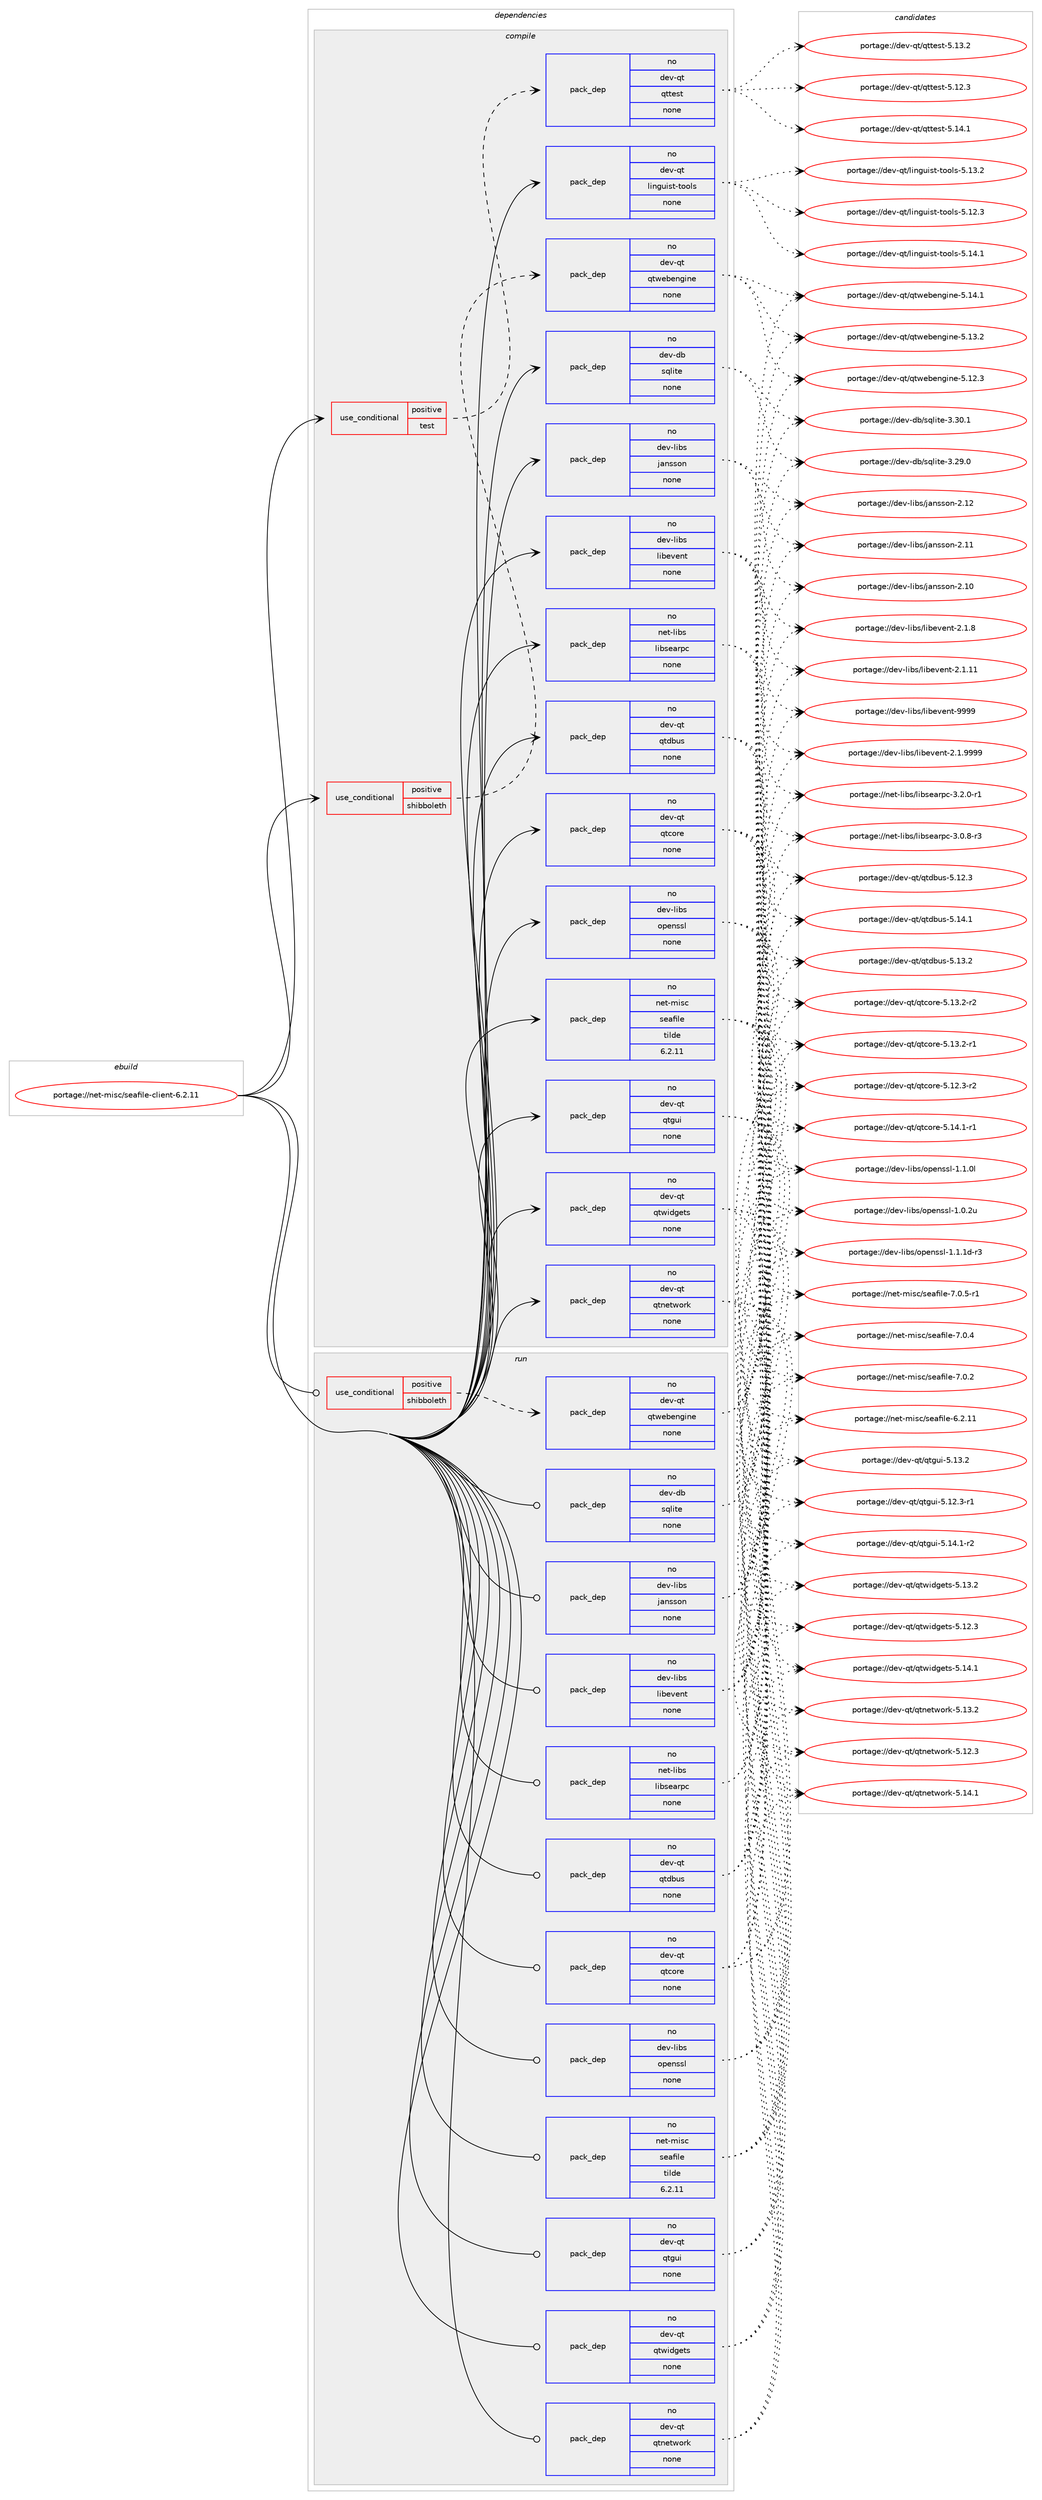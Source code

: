 digraph prolog {

# *************
# Graph options
# *************

newrank=true;
concentrate=true;
compound=true;
graph [rankdir=LR,fontname=Helvetica,fontsize=10,ranksep=1.5];#, ranksep=2.5, nodesep=0.2];
edge  [arrowhead=vee];
node  [fontname=Helvetica,fontsize=10];

# **********
# The ebuild
# **********

subgraph cluster_leftcol {
color=gray;
rank=same;
label=<<i>ebuild</i>>;
id [label="portage://net-misc/seafile-client-6.2.11", color=red, width=4, href="../net-misc/seafile-client-6.2.11.svg"];
}

# ****************
# The dependencies
# ****************

subgraph cluster_midcol {
color=gray;
label=<<i>dependencies</i>>;
subgraph cluster_compile {
fillcolor="#eeeeee";
style=filled;
label=<<i>compile</i>>;
subgraph cond21864 {
dependency109371 [label=<<TABLE BORDER="0" CELLBORDER="1" CELLSPACING="0" CELLPADDING="4"><TR><TD ROWSPAN="3" CELLPADDING="10">use_conditional</TD></TR><TR><TD>positive</TD></TR><TR><TD>shibboleth</TD></TR></TABLE>>, shape=none, color=red];
subgraph pack85601 {
dependency109372 [label=<<TABLE BORDER="0" CELLBORDER="1" CELLSPACING="0" CELLPADDING="4" WIDTH="220"><TR><TD ROWSPAN="6" CELLPADDING="30">pack_dep</TD></TR><TR><TD WIDTH="110">no</TD></TR><TR><TD>dev-qt</TD></TR><TR><TD>qtwebengine</TD></TR><TR><TD>none</TD></TR><TR><TD></TD></TR></TABLE>>, shape=none, color=blue];
}
dependency109371:e -> dependency109372:w [weight=20,style="dashed",arrowhead="vee"];
}
id:e -> dependency109371:w [weight=20,style="solid",arrowhead="vee"];
subgraph cond21865 {
dependency109373 [label=<<TABLE BORDER="0" CELLBORDER="1" CELLSPACING="0" CELLPADDING="4"><TR><TD ROWSPAN="3" CELLPADDING="10">use_conditional</TD></TR><TR><TD>positive</TD></TR><TR><TD>test</TD></TR></TABLE>>, shape=none, color=red];
subgraph pack85602 {
dependency109374 [label=<<TABLE BORDER="0" CELLBORDER="1" CELLSPACING="0" CELLPADDING="4" WIDTH="220"><TR><TD ROWSPAN="6" CELLPADDING="30">pack_dep</TD></TR><TR><TD WIDTH="110">no</TD></TR><TR><TD>dev-qt</TD></TR><TR><TD>qttest</TD></TR><TR><TD>none</TD></TR><TR><TD></TD></TR></TABLE>>, shape=none, color=blue];
}
dependency109373:e -> dependency109374:w [weight=20,style="dashed",arrowhead="vee"];
}
id:e -> dependency109373:w [weight=20,style="solid",arrowhead="vee"];
subgraph pack85603 {
dependency109375 [label=<<TABLE BORDER="0" CELLBORDER="1" CELLSPACING="0" CELLPADDING="4" WIDTH="220"><TR><TD ROWSPAN="6" CELLPADDING="30">pack_dep</TD></TR><TR><TD WIDTH="110">no</TD></TR><TR><TD>dev-db</TD></TR><TR><TD>sqlite</TD></TR><TR><TD>none</TD></TR><TR><TD></TD></TR></TABLE>>, shape=none, color=blue];
}
id:e -> dependency109375:w [weight=20,style="solid",arrowhead="vee"];
subgraph pack85604 {
dependency109376 [label=<<TABLE BORDER="0" CELLBORDER="1" CELLSPACING="0" CELLPADDING="4" WIDTH="220"><TR><TD ROWSPAN="6" CELLPADDING="30">pack_dep</TD></TR><TR><TD WIDTH="110">no</TD></TR><TR><TD>dev-libs</TD></TR><TR><TD>jansson</TD></TR><TR><TD>none</TD></TR><TR><TD></TD></TR></TABLE>>, shape=none, color=blue];
}
id:e -> dependency109376:w [weight=20,style="solid",arrowhead="vee"];
subgraph pack85605 {
dependency109377 [label=<<TABLE BORDER="0" CELLBORDER="1" CELLSPACING="0" CELLPADDING="4" WIDTH="220"><TR><TD ROWSPAN="6" CELLPADDING="30">pack_dep</TD></TR><TR><TD WIDTH="110">no</TD></TR><TR><TD>dev-libs</TD></TR><TR><TD>libevent</TD></TR><TR><TD>none</TD></TR><TR><TD></TD></TR></TABLE>>, shape=none, color=blue];
}
id:e -> dependency109377:w [weight=20,style="solid",arrowhead="vee"];
subgraph pack85606 {
dependency109378 [label=<<TABLE BORDER="0" CELLBORDER="1" CELLSPACING="0" CELLPADDING="4" WIDTH="220"><TR><TD ROWSPAN="6" CELLPADDING="30">pack_dep</TD></TR><TR><TD WIDTH="110">no</TD></TR><TR><TD>dev-libs</TD></TR><TR><TD>openssl</TD></TR><TR><TD>none</TD></TR><TR><TD></TD></TR></TABLE>>, shape=none, color=blue];
}
id:e -> dependency109378:w [weight=20,style="solid",arrowhead="vee"];
subgraph pack85607 {
dependency109379 [label=<<TABLE BORDER="0" CELLBORDER="1" CELLSPACING="0" CELLPADDING="4" WIDTH="220"><TR><TD ROWSPAN="6" CELLPADDING="30">pack_dep</TD></TR><TR><TD WIDTH="110">no</TD></TR><TR><TD>dev-qt</TD></TR><TR><TD>linguist-tools</TD></TR><TR><TD>none</TD></TR><TR><TD></TD></TR></TABLE>>, shape=none, color=blue];
}
id:e -> dependency109379:w [weight=20,style="solid",arrowhead="vee"];
subgraph pack85608 {
dependency109380 [label=<<TABLE BORDER="0" CELLBORDER="1" CELLSPACING="0" CELLPADDING="4" WIDTH="220"><TR><TD ROWSPAN="6" CELLPADDING="30">pack_dep</TD></TR><TR><TD WIDTH="110">no</TD></TR><TR><TD>dev-qt</TD></TR><TR><TD>qtcore</TD></TR><TR><TD>none</TD></TR><TR><TD></TD></TR></TABLE>>, shape=none, color=blue];
}
id:e -> dependency109380:w [weight=20,style="solid",arrowhead="vee"];
subgraph pack85609 {
dependency109381 [label=<<TABLE BORDER="0" CELLBORDER="1" CELLSPACING="0" CELLPADDING="4" WIDTH="220"><TR><TD ROWSPAN="6" CELLPADDING="30">pack_dep</TD></TR><TR><TD WIDTH="110">no</TD></TR><TR><TD>dev-qt</TD></TR><TR><TD>qtdbus</TD></TR><TR><TD>none</TD></TR><TR><TD></TD></TR></TABLE>>, shape=none, color=blue];
}
id:e -> dependency109381:w [weight=20,style="solid",arrowhead="vee"];
subgraph pack85610 {
dependency109382 [label=<<TABLE BORDER="0" CELLBORDER="1" CELLSPACING="0" CELLPADDING="4" WIDTH="220"><TR><TD ROWSPAN="6" CELLPADDING="30">pack_dep</TD></TR><TR><TD WIDTH="110">no</TD></TR><TR><TD>dev-qt</TD></TR><TR><TD>qtgui</TD></TR><TR><TD>none</TD></TR><TR><TD></TD></TR></TABLE>>, shape=none, color=blue];
}
id:e -> dependency109382:w [weight=20,style="solid",arrowhead="vee"];
subgraph pack85611 {
dependency109383 [label=<<TABLE BORDER="0" CELLBORDER="1" CELLSPACING="0" CELLPADDING="4" WIDTH="220"><TR><TD ROWSPAN="6" CELLPADDING="30">pack_dep</TD></TR><TR><TD WIDTH="110">no</TD></TR><TR><TD>dev-qt</TD></TR><TR><TD>qtnetwork</TD></TR><TR><TD>none</TD></TR><TR><TD></TD></TR></TABLE>>, shape=none, color=blue];
}
id:e -> dependency109383:w [weight=20,style="solid",arrowhead="vee"];
subgraph pack85612 {
dependency109384 [label=<<TABLE BORDER="0" CELLBORDER="1" CELLSPACING="0" CELLPADDING="4" WIDTH="220"><TR><TD ROWSPAN="6" CELLPADDING="30">pack_dep</TD></TR><TR><TD WIDTH="110">no</TD></TR><TR><TD>dev-qt</TD></TR><TR><TD>qtwidgets</TD></TR><TR><TD>none</TD></TR><TR><TD></TD></TR></TABLE>>, shape=none, color=blue];
}
id:e -> dependency109384:w [weight=20,style="solid",arrowhead="vee"];
subgraph pack85613 {
dependency109385 [label=<<TABLE BORDER="0" CELLBORDER="1" CELLSPACING="0" CELLPADDING="4" WIDTH="220"><TR><TD ROWSPAN="6" CELLPADDING="30">pack_dep</TD></TR><TR><TD WIDTH="110">no</TD></TR><TR><TD>net-libs</TD></TR><TR><TD>libsearpc</TD></TR><TR><TD>none</TD></TR><TR><TD></TD></TR></TABLE>>, shape=none, color=blue];
}
id:e -> dependency109385:w [weight=20,style="solid",arrowhead="vee"];
subgraph pack85614 {
dependency109386 [label=<<TABLE BORDER="0" CELLBORDER="1" CELLSPACING="0" CELLPADDING="4" WIDTH="220"><TR><TD ROWSPAN="6" CELLPADDING="30">pack_dep</TD></TR><TR><TD WIDTH="110">no</TD></TR><TR><TD>net-misc</TD></TR><TR><TD>seafile</TD></TR><TR><TD>tilde</TD></TR><TR><TD>6.2.11</TD></TR></TABLE>>, shape=none, color=blue];
}
id:e -> dependency109386:w [weight=20,style="solid",arrowhead="vee"];
}
subgraph cluster_compileandrun {
fillcolor="#eeeeee";
style=filled;
label=<<i>compile and run</i>>;
}
subgraph cluster_run {
fillcolor="#eeeeee";
style=filled;
label=<<i>run</i>>;
subgraph cond21866 {
dependency109387 [label=<<TABLE BORDER="0" CELLBORDER="1" CELLSPACING="0" CELLPADDING="4"><TR><TD ROWSPAN="3" CELLPADDING="10">use_conditional</TD></TR><TR><TD>positive</TD></TR><TR><TD>shibboleth</TD></TR></TABLE>>, shape=none, color=red];
subgraph pack85615 {
dependency109388 [label=<<TABLE BORDER="0" CELLBORDER="1" CELLSPACING="0" CELLPADDING="4" WIDTH="220"><TR><TD ROWSPAN="6" CELLPADDING="30">pack_dep</TD></TR><TR><TD WIDTH="110">no</TD></TR><TR><TD>dev-qt</TD></TR><TR><TD>qtwebengine</TD></TR><TR><TD>none</TD></TR><TR><TD></TD></TR></TABLE>>, shape=none, color=blue];
}
dependency109387:e -> dependency109388:w [weight=20,style="dashed",arrowhead="vee"];
}
id:e -> dependency109387:w [weight=20,style="solid",arrowhead="odot"];
subgraph pack85616 {
dependency109389 [label=<<TABLE BORDER="0" CELLBORDER="1" CELLSPACING="0" CELLPADDING="4" WIDTH="220"><TR><TD ROWSPAN="6" CELLPADDING="30">pack_dep</TD></TR><TR><TD WIDTH="110">no</TD></TR><TR><TD>dev-db</TD></TR><TR><TD>sqlite</TD></TR><TR><TD>none</TD></TR><TR><TD></TD></TR></TABLE>>, shape=none, color=blue];
}
id:e -> dependency109389:w [weight=20,style="solid",arrowhead="odot"];
subgraph pack85617 {
dependency109390 [label=<<TABLE BORDER="0" CELLBORDER="1" CELLSPACING="0" CELLPADDING="4" WIDTH="220"><TR><TD ROWSPAN="6" CELLPADDING="30">pack_dep</TD></TR><TR><TD WIDTH="110">no</TD></TR><TR><TD>dev-libs</TD></TR><TR><TD>jansson</TD></TR><TR><TD>none</TD></TR><TR><TD></TD></TR></TABLE>>, shape=none, color=blue];
}
id:e -> dependency109390:w [weight=20,style="solid",arrowhead="odot"];
subgraph pack85618 {
dependency109391 [label=<<TABLE BORDER="0" CELLBORDER="1" CELLSPACING="0" CELLPADDING="4" WIDTH="220"><TR><TD ROWSPAN="6" CELLPADDING="30">pack_dep</TD></TR><TR><TD WIDTH="110">no</TD></TR><TR><TD>dev-libs</TD></TR><TR><TD>libevent</TD></TR><TR><TD>none</TD></TR><TR><TD></TD></TR></TABLE>>, shape=none, color=blue];
}
id:e -> dependency109391:w [weight=20,style="solid",arrowhead="odot"];
subgraph pack85619 {
dependency109392 [label=<<TABLE BORDER="0" CELLBORDER="1" CELLSPACING="0" CELLPADDING="4" WIDTH="220"><TR><TD ROWSPAN="6" CELLPADDING="30">pack_dep</TD></TR><TR><TD WIDTH="110">no</TD></TR><TR><TD>dev-libs</TD></TR><TR><TD>openssl</TD></TR><TR><TD>none</TD></TR><TR><TD></TD></TR></TABLE>>, shape=none, color=blue];
}
id:e -> dependency109392:w [weight=20,style="solid",arrowhead="odot"];
subgraph pack85620 {
dependency109393 [label=<<TABLE BORDER="0" CELLBORDER="1" CELLSPACING="0" CELLPADDING="4" WIDTH="220"><TR><TD ROWSPAN="6" CELLPADDING="30">pack_dep</TD></TR><TR><TD WIDTH="110">no</TD></TR><TR><TD>dev-qt</TD></TR><TR><TD>qtcore</TD></TR><TR><TD>none</TD></TR><TR><TD></TD></TR></TABLE>>, shape=none, color=blue];
}
id:e -> dependency109393:w [weight=20,style="solid",arrowhead="odot"];
subgraph pack85621 {
dependency109394 [label=<<TABLE BORDER="0" CELLBORDER="1" CELLSPACING="0" CELLPADDING="4" WIDTH="220"><TR><TD ROWSPAN="6" CELLPADDING="30">pack_dep</TD></TR><TR><TD WIDTH="110">no</TD></TR><TR><TD>dev-qt</TD></TR><TR><TD>qtdbus</TD></TR><TR><TD>none</TD></TR><TR><TD></TD></TR></TABLE>>, shape=none, color=blue];
}
id:e -> dependency109394:w [weight=20,style="solid",arrowhead="odot"];
subgraph pack85622 {
dependency109395 [label=<<TABLE BORDER="0" CELLBORDER="1" CELLSPACING="0" CELLPADDING="4" WIDTH="220"><TR><TD ROWSPAN="6" CELLPADDING="30">pack_dep</TD></TR><TR><TD WIDTH="110">no</TD></TR><TR><TD>dev-qt</TD></TR><TR><TD>qtgui</TD></TR><TR><TD>none</TD></TR><TR><TD></TD></TR></TABLE>>, shape=none, color=blue];
}
id:e -> dependency109395:w [weight=20,style="solid",arrowhead="odot"];
subgraph pack85623 {
dependency109396 [label=<<TABLE BORDER="0" CELLBORDER="1" CELLSPACING="0" CELLPADDING="4" WIDTH="220"><TR><TD ROWSPAN="6" CELLPADDING="30">pack_dep</TD></TR><TR><TD WIDTH="110">no</TD></TR><TR><TD>dev-qt</TD></TR><TR><TD>qtnetwork</TD></TR><TR><TD>none</TD></TR><TR><TD></TD></TR></TABLE>>, shape=none, color=blue];
}
id:e -> dependency109396:w [weight=20,style="solid",arrowhead="odot"];
subgraph pack85624 {
dependency109397 [label=<<TABLE BORDER="0" CELLBORDER="1" CELLSPACING="0" CELLPADDING="4" WIDTH="220"><TR><TD ROWSPAN="6" CELLPADDING="30">pack_dep</TD></TR><TR><TD WIDTH="110">no</TD></TR><TR><TD>dev-qt</TD></TR><TR><TD>qtwidgets</TD></TR><TR><TD>none</TD></TR><TR><TD></TD></TR></TABLE>>, shape=none, color=blue];
}
id:e -> dependency109397:w [weight=20,style="solid",arrowhead="odot"];
subgraph pack85625 {
dependency109398 [label=<<TABLE BORDER="0" CELLBORDER="1" CELLSPACING="0" CELLPADDING="4" WIDTH="220"><TR><TD ROWSPAN="6" CELLPADDING="30">pack_dep</TD></TR><TR><TD WIDTH="110">no</TD></TR><TR><TD>net-libs</TD></TR><TR><TD>libsearpc</TD></TR><TR><TD>none</TD></TR><TR><TD></TD></TR></TABLE>>, shape=none, color=blue];
}
id:e -> dependency109398:w [weight=20,style="solid",arrowhead="odot"];
subgraph pack85626 {
dependency109399 [label=<<TABLE BORDER="0" CELLBORDER="1" CELLSPACING="0" CELLPADDING="4" WIDTH="220"><TR><TD ROWSPAN="6" CELLPADDING="30">pack_dep</TD></TR><TR><TD WIDTH="110">no</TD></TR><TR><TD>net-misc</TD></TR><TR><TD>seafile</TD></TR><TR><TD>tilde</TD></TR><TR><TD>6.2.11</TD></TR></TABLE>>, shape=none, color=blue];
}
id:e -> dependency109399:w [weight=20,style="solid",arrowhead="odot"];
}
}

# **************
# The candidates
# **************

subgraph cluster_choices {
rank=same;
color=gray;
label=<<i>candidates</i>>;

subgraph choice85601 {
color=black;
nodesep=1;
choice10010111845113116471131161191019810111010310511010145534649524649 [label="portage://dev-qt/qtwebengine-5.14.1", color=red, width=4,href="../dev-qt/qtwebengine-5.14.1.svg"];
choice10010111845113116471131161191019810111010310511010145534649514650 [label="portage://dev-qt/qtwebengine-5.13.2", color=red, width=4,href="../dev-qt/qtwebengine-5.13.2.svg"];
choice10010111845113116471131161191019810111010310511010145534649504651 [label="portage://dev-qt/qtwebengine-5.12.3", color=red, width=4,href="../dev-qt/qtwebengine-5.12.3.svg"];
dependency109372:e -> choice10010111845113116471131161191019810111010310511010145534649524649:w [style=dotted,weight="100"];
dependency109372:e -> choice10010111845113116471131161191019810111010310511010145534649514650:w [style=dotted,weight="100"];
dependency109372:e -> choice10010111845113116471131161191019810111010310511010145534649504651:w [style=dotted,weight="100"];
}
subgraph choice85602 {
color=black;
nodesep=1;
choice100101118451131164711311611610111511645534649524649 [label="portage://dev-qt/qttest-5.14.1", color=red, width=4,href="../dev-qt/qttest-5.14.1.svg"];
choice100101118451131164711311611610111511645534649514650 [label="portage://dev-qt/qttest-5.13.2", color=red, width=4,href="../dev-qt/qttest-5.13.2.svg"];
choice100101118451131164711311611610111511645534649504651 [label="portage://dev-qt/qttest-5.12.3", color=red, width=4,href="../dev-qt/qttest-5.12.3.svg"];
dependency109374:e -> choice100101118451131164711311611610111511645534649524649:w [style=dotted,weight="100"];
dependency109374:e -> choice100101118451131164711311611610111511645534649514650:w [style=dotted,weight="100"];
dependency109374:e -> choice100101118451131164711311611610111511645534649504651:w [style=dotted,weight="100"];
}
subgraph choice85603 {
color=black;
nodesep=1;
choice10010111845100984711511310810511610145514651484649 [label="portage://dev-db/sqlite-3.30.1", color=red, width=4,href="../dev-db/sqlite-3.30.1.svg"];
choice10010111845100984711511310810511610145514650574648 [label="portage://dev-db/sqlite-3.29.0", color=red, width=4,href="../dev-db/sqlite-3.29.0.svg"];
dependency109375:e -> choice10010111845100984711511310810511610145514651484649:w [style=dotted,weight="100"];
dependency109375:e -> choice10010111845100984711511310810511610145514650574648:w [style=dotted,weight="100"];
}
subgraph choice85604 {
color=black;
nodesep=1;
choice100101118451081059811547106971101151151111104550464950 [label="portage://dev-libs/jansson-2.12", color=red, width=4,href="../dev-libs/jansson-2.12.svg"];
choice100101118451081059811547106971101151151111104550464949 [label="portage://dev-libs/jansson-2.11", color=red, width=4,href="../dev-libs/jansson-2.11.svg"];
choice100101118451081059811547106971101151151111104550464948 [label="portage://dev-libs/jansson-2.10", color=red, width=4,href="../dev-libs/jansson-2.10.svg"];
dependency109376:e -> choice100101118451081059811547106971101151151111104550464950:w [style=dotted,weight="100"];
dependency109376:e -> choice100101118451081059811547106971101151151111104550464949:w [style=dotted,weight="100"];
dependency109376:e -> choice100101118451081059811547106971101151151111104550464948:w [style=dotted,weight="100"];
}
subgraph choice85605 {
color=black;
nodesep=1;
choice100101118451081059811547108105981011181011101164557575757 [label="portage://dev-libs/libevent-9999", color=red, width=4,href="../dev-libs/libevent-9999.svg"];
choice10010111845108105981154710810598101118101110116455046494657575757 [label="portage://dev-libs/libevent-2.1.9999", color=red, width=4,href="../dev-libs/libevent-2.1.9999.svg"];
choice10010111845108105981154710810598101118101110116455046494656 [label="portage://dev-libs/libevent-2.1.8", color=red, width=4,href="../dev-libs/libevent-2.1.8.svg"];
choice1001011184510810598115471081059810111810111011645504649464949 [label="portage://dev-libs/libevent-2.1.11", color=red, width=4,href="../dev-libs/libevent-2.1.11.svg"];
dependency109377:e -> choice100101118451081059811547108105981011181011101164557575757:w [style=dotted,weight="100"];
dependency109377:e -> choice10010111845108105981154710810598101118101110116455046494657575757:w [style=dotted,weight="100"];
dependency109377:e -> choice10010111845108105981154710810598101118101110116455046494656:w [style=dotted,weight="100"];
dependency109377:e -> choice1001011184510810598115471081059810111810111011645504649464949:w [style=dotted,weight="100"];
}
subgraph choice85606 {
color=black;
nodesep=1;
choice1001011184510810598115471111121011101151151084549464946491004511451 [label="portage://dev-libs/openssl-1.1.1d-r3", color=red, width=4,href="../dev-libs/openssl-1.1.1d-r3.svg"];
choice100101118451081059811547111112101110115115108454946494648108 [label="portage://dev-libs/openssl-1.1.0l", color=red, width=4,href="../dev-libs/openssl-1.1.0l.svg"];
choice100101118451081059811547111112101110115115108454946484650117 [label="portage://dev-libs/openssl-1.0.2u", color=red, width=4,href="../dev-libs/openssl-1.0.2u.svg"];
dependency109378:e -> choice1001011184510810598115471111121011101151151084549464946491004511451:w [style=dotted,weight="100"];
dependency109378:e -> choice100101118451081059811547111112101110115115108454946494648108:w [style=dotted,weight="100"];
dependency109378:e -> choice100101118451081059811547111112101110115115108454946484650117:w [style=dotted,weight="100"];
}
subgraph choice85607 {
color=black;
nodesep=1;
choice10010111845113116471081051101031171051151164511611111110811545534649524649 [label="portage://dev-qt/linguist-tools-5.14.1", color=red, width=4,href="../dev-qt/linguist-tools-5.14.1.svg"];
choice10010111845113116471081051101031171051151164511611111110811545534649514650 [label="portage://dev-qt/linguist-tools-5.13.2", color=red, width=4,href="../dev-qt/linguist-tools-5.13.2.svg"];
choice10010111845113116471081051101031171051151164511611111110811545534649504651 [label="portage://dev-qt/linguist-tools-5.12.3", color=red, width=4,href="../dev-qt/linguist-tools-5.12.3.svg"];
dependency109379:e -> choice10010111845113116471081051101031171051151164511611111110811545534649524649:w [style=dotted,weight="100"];
dependency109379:e -> choice10010111845113116471081051101031171051151164511611111110811545534649514650:w [style=dotted,weight="100"];
dependency109379:e -> choice10010111845113116471081051101031171051151164511611111110811545534649504651:w [style=dotted,weight="100"];
}
subgraph choice85608 {
color=black;
nodesep=1;
choice100101118451131164711311699111114101455346495246494511449 [label="portage://dev-qt/qtcore-5.14.1-r1", color=red, width=4,href="../dev-qt/qtcore-5.14.1-r1.svg"];
choice100101118451131164711311699111114101455346495146504511450 [label="portage://dev-qt/qtcore-5.13.2-r2", color=red, width=4,href="../dev-qt/qtcore-5.13.2-r2.svg"];
choice100101118451131164711311699111114101455346495146504511449 [label="portage://dev-qt/qtcore-5.13.2-r1", color=red, width=4,href="../dev-qt/qtcore-5.13.2-r1.svg"];
choice100101118451131164711311699111114101455346495046514511450 [label="portage://dev-qt/qtcore-5.12.3-r2", color=red, width=4,href="../dev-qt/qtcore-5.12.3-r2.svg"];
dependency109380:e -> choice100101118451131164711311699111114101455346495246494511449:w [style=dotted,weight="100"];
dependency109380:e -> choice100101118451131164711311699111114101455346495146504511450:w [style=dotted,weight="100"];
dependency109380:e -> choice100101118451131164711311699111114101455346495146504511449:w [style=dotted,weight="100"];
dependency109380:e -> choice100101118451131164711311699111114101455346495046514511450:w [style=dotted,weight="100"];
}
subgraph choice85609 {
color=black;
nodesep=1;
choice10010111845113116471131161009811711545534649524649 [label="portage://dev-qt/qtdbus-5.14.1", color=red, width=4,href="../dev-qt/qtdbus-5.14.1.svg"];
choice10010111845113116471131161009811711545534649514650 [label="portage://dev-qt/qtdbus-5.13.2", color=red, width=4,href="../dev-qt/qtdbus-5.13.2.svg"];
choice10010111845113116471131161009811711545534649504651 [label="portage://dev-qt/qtdbus-5.12.3", color=red, width=4,href="../dev-qt/qtdbus-5.12.3.svg"];
dependency109381:e -> choice10010111845113116471131161009811711545534649524649:w [style=dotted,weight="100"];
dependency109381:e -> choice10010111845113116471131161009811711545534649514650:w [style=dotted,weight="100"];
dependency109381:e -> choice10010111845113116471131161009811711545534649504651:w [style=dotted,weight="100"];
}
subgraph choice85610 {
color=black;
nodesep=1;
choice1001011184511311647113116103117105455346495246494511450 [label="portage://dev-qt/qtgui-5.14.1-r2", color=red, width=4,href="../dev-qt/qtgui-5.14.1-r2.svg"];
choice100101118451131164711311610311710545534649514650 [label="portage://dev-qt/qtgui-5.13.2", color=red, width=4,href="../dev-qt/qtgui-5.13.2.svg"];
choice1001011184511311647113116103117105455346495046514511449 [label="portage://dev-qt/qtgui-5.12.3-r1", color=red, width=4,href="../dev-qt/qtgui-5.12.3-r1.svg"];
dependency109382:e -> choice1001011184511311647113116103117105455346495246494511450:w [style=dotted,weight="100"];
dependency109382:e -> choice100101118451131164711311610311710545534649514650:w [style=dotted,weight="100"];
dependency109382:e -> choice1001011184511311647113116103117105455346495046514511449:w [style=dotted,weight="100"];
}
subgraph choice85611 {
color=black;
nodesep=1;
choice100101118451131164711311611010111611911111410745534649524649 [label="portage://dev-qt/qtnetwork-5.14.1", color=red, width=4,href="../dev-qt/qtnetwork-5.14.1.svg"];
choice100101118451131164711311611010111611911111410745534649514650 [label="portage://dev-qt/qtnetwork-5.13.2", color=red, width=4,href="../dev-qt/qtnetwork-5.13.2.svg"];
choice100101118451131164711311611010111611911111410745534649504651 [label="portage://dev-qt/qtnetwork-5.12.3", color=red, width=4,href="../dev-qt/qtnetwork-5.12.3.svg"];
dependency109383:e -> choice100101118451131164711311611010111611911111410745534649524649:w [style=dotted,weight="100"];
dependency109383:e -> choice100101118451131164711311611010111611911111410745534649514650:w [style=dotted,weight="100"];
dependency109383:e -> choice100101118451131164711311611010111611911111410745534649504651:w [style=dotted,weight="100"];
}
subgraph choice85612 {
color=black;
nodesep=1;
choice100101118451131164711311611910510010310111611545534649524649 [label="portage://dev-qt/qtwidgets-5.14.1", color=red, width=4,href="../dev-qt/qtwidgets-5.14.1.svg"];
choice100101118451131164711311611910510010310111611545534649514650 [label="portage://dev-qt/qtwidgets-5.13.2", color=red, width=4,href="../dev-qt/qtwidgets-5.13.2.svg"];
choice100101118451131164711311611910510010310111611545534649504651 [label="portage://dev-qt/qtwidgets-5.12.3", color=red, width=4,href="../dev-qt/qtwidgets-5.12.3.svg"];
dependency109384:e -> choice100101118451131164711311611910510010310111611545534649524649:w [style=dotted,weight="100"];
dependency109384:e -> choice100101118451131164711311611910510010310111611545534649514650:w [style=dotted,weight="100"];
dependency109384:e -> choice100101118451131164711311611910510010310111611545534649504651:w [style=dotted,weight="100"];
}
subgraph choice85613 {
color=black;
nodesep=1;
choice1101011164510810598115471081059811510197114112994551465046484511449 [label="portage://net-libs/libsearpc-3.2.0-r1", color=red, width=4,href="../net-libs/libsearpc-3.2.0-r1.svg"];
choice1101011164510810598115471081059811510197114112994551464846564511451 [label="portage://net-libs/libsearpc-3.0.8-r3", color=red, width=4,href="../net-libs/libsearpc-3.0.8-r3.svg"];
dependency109385:e -> choice1101011164510810598115471081059811510197114112994551465046484511449:w [style=dotted,weight="100"];
dependency109385:e -> choice1101011164510810598115471081059811510197114112994551464846564511451:w [style=dotted,weight="100"];
}
subgraph choice85614 {
color=black;
nodesep=1;
choice110101116451091051159947115101971021051081014555464846534511449 [label="portage://net-misc/seafile-7.0.5-r1", color=red, width=4,href="../net-misc/seafile-7.0.5-r1.svg"];
choice11010111645109105115994711510197102105108101455546484652 [label="portage://net-misc/seafile-7.0.4", color=red, width=4,href="../net-misc/seafile-7.0.4.svg"];
choice11010111645109105115994711510197102105108101455546484650 [label="portage://net-misc/seafile-7.0.2", color=red, width=4,href="../net-misc/seafile-7.0.2.svg"];
choice1101011164510910511599471151019710210510810145544650464949 [label="portage://net-misc/seafile-6.2.11", color=red, width=4,href="../net-misc/seafile-6.2.11.svg"];
dependency109386:e -> choice110101116451091051159947115101971021051081014555464846534511449:w [style=dotted,weight="100"];
dependency109386:e -> choice11010111645109105115994711510197102105108101455546484652:w [style=dotted,weight="100"];
dependency109386:e -> choice11010111645109105115994711510197102105108101455546484650:w [style=dotted,weight="100"];
dependency109386:e -> choice1101011164510910511599471151019710210510810145544650464949:w [style=dotted,weight="100"];
}
subgraph choice85615 {
color=black;
nodesep=1;
choice10010111845113116471131161191019810111010310511010145534649524649 [label="portage://dev-qt/qtwebengine-5.14.1", color=red, width=4,href="../dev-qt/qtwebengine-5.14.1.svg"];
choice10010111845113116471131161191019810111010310511010145534649514650 [label="portage://dev-qt/qtwebengine-5.13.2", color=red, width=4,href="../dev-qt/qtwebengine-5.13.2.svg"];
choice10010111845113116471131161191019810111010310511010145534649504651 [label="portage://dev-qt/qtwebengine-5.12.3", color=red, width=4,href="../dev-qt/qtwebengine-5.12.3.svg"];
dependency109388:e -> choice10010111845113116471131161191019810111010310511010145534649524649:w [style=dotted,weight="100"];
dependency109388:e -> choice10010111845113116471131161191019810111010310511010145534649514650:w [style=dotted,weight="100"];
dependency109388:e -> choice10010111845113116471131161191019810111010310511010145534649504651:w [style=dotted,weight="100"];
}
subgraph choice85616 {
color=black;
nodesep=1;
choice10010111845100984711511310810511610145514651484649 [label="portage://dev-db/sqlite-3.30.1", color=red, width=4,href="../dev-db/sqlite-3.30.1.svg"];
choice10010111845100984711511310810511610145514650574648 [label="portage://dev-db/sqlite-3.29.0", color=red, width=4,href="../dev-db/sqlite-3.29.0.svg"];
dependency109389:e -> choice10010111845100984711511310810511610145514651484649:w [style=dotted,weight="100"];
dependency109389:e -> choice10010111845100984711511310810511610145514650574648:w [style=dotted,weight="100"];
}
subgraph choice85617 {
color=black;
nodesep=1;
choice100101118451081059811547106971101151151111104550464950 [label="portage://dev-libs/jansson-2.12", color=red, width=4,href="../dev-libs/jansson-2.12.svg"];
choice100101118451081059811547106971101151151111104550464949 [label="portage://dev-libs/jansson-2.11", color=red, width=4,href="../dev-libs/jansson-2.11.svg"];
choice100101118451081059811547106971101151151111104550464948 [label="portage://dev-libs/jansson-2.10", color=red, width=4,href="../dev-libs/jansson-2.10.svg"];
dependency109390:e -> choice100101118451081059811547106971101151151111104550464950:w [style=dotted,weight="100"];
dependency109390:e -> choice100101118451081059811547106971101151151111104550464949:w [style=dotted,weight="100"];
dependency109390:e -> choice100101118451081059811547106971101151151111104550464948:w [style=dotted,weight="100"];
}
subgraph choice85618 {
color=black;
nodesep=1;
choice100101118451081059811547108105981011181011101164557575757 [label="portage://dev-libs/libevent-9999", color=red, width=4,href="../dev-libs/libevent-9999.svg"];
choice10010111845108105981154710810598101118101110116455046494657575757 [label="portage://dev-libs/libevent-2.1.9999", color=red, width=4,href="../dev-libs/libevent-2.1.9999.svg"];
choice10010111845108105981154710810598101118101110116455046494656 [label="portage://dev-libs/libevent-2.1.8", color=red, width=4,href="../dev-libs/libevent-2.1.8.svg"];
choice1001011184510810598115471081059810111810111011645504649464949 [label="portage://dev-libs/libevent-2.1.11", color=red, width=4,href="../dev-libs/libevent-2.1.11.svg"];
dependency109391:e -> choice100101118451081059811547108105981011181011101164557575757:w [style=dotted,weight="100"];
dependency109391:e -> choice10010111845108105981154710810598101118101110116455046494657575757:w [style=dotted,weight="100"];
dependency109391:e -> choice10010111845108105981154710810598101118101110116455046494656:w [style=dotted,weight="100"];
dependency109391:e -> choice1001011184510810598115471081059810111810111011645504649464949:w [style=dotted,weight="100"];
}
subgraph choice85619 {
color=black;
nodesep=1;
choice1001011184510810598115471111121011101151151084549464946491004511451 [label="portage://dev-libs/openssl-1.1.1d-r3", color=red, width=4,href="../dev-libs/openssl-1.1.1d-r3.svg"];
choice100101118451081059811547111112101110115115108454946494648108 [label="portage://dev-libs/openssl-1.1.0l", color=red, width=4,href="../dev-libs/openssl-1.1.0l.svg"];
choice100101118451081059811547111112101110115115108454946484650117 [label="portage://dev-libs/openssl-1.0.2u", color=red, width=4,href="../dev-libs/openssl-1.0.2u.svg"];
dependency109392:e -> choice1001011184510810598115471111121011101151151084549464946491004511451:w [style=dotted,weight="100"];
dependency109392:e -> choice100101118451081059811547111112101110115115108454946494648108:w [style=dotted,weight="100"];
dependency109392:e -> choice100101118451081059811547111112101110115115108454946484650117:w [style=dotted,weight="100"];
}
subgraph choice85620 {
color=black;
nodesep=1;
choice100101118451131164711311699111114101455346495246494511449 [label="portage://dev-qt/qtcore-5.14.1-r1", color=red, width=4,href="../dev-qt/qtcore-5.14.1-r1.svg"];
choice100101118451131164711311699111114101455346495146504511450 [label="portage://dev-qt/qtcore-5.13.2-r2", color=red, width=4,href="../dev-qt/qtcore-5.13.2-r2.svg"];
choice100101118451131164711311699111114101455346495146504511449 [label="portage://dev-qt/qtcore-5.13.2-r1", color=red, width=4,href="../dev-qt/qtcore-5.13.2-r1.svg"];
choice100101118451131164711311699111114101455346495046514511450 [label="portage://dev-qt/qtcore-5.12.3-r2", color=red, width=4,href="../dev-qt/qtcore-5.12.3-r2.svg"];
dependency109393:e -> choice100101118451131164711311699111114101455346495246494511449:w [style=dotted,weight="100"];
dependency109393:e -> choice100101118451131164711311699111114101455346495146504511450:w [style=dotted,weight="100"];
dependency109393:e -> choice100101118451131164711311699111114101455346495146504511449:w [style=dotted,weight="100"];
dependency109393:e -> choice100101118451131164711311699111114101455346495046514511450:w [style=dotted,weight="100"];
}
subgraph choice85621 {
color=black;
nodesep=1;
choice10010111845113116471131161009811711545534649524649 [label="portage://dev-qt/qtdbus-5.14.1", color=red, width=4,href="../dev-qt/qtdbus-5.14.1.svg"];
choice10010111845113116471131161009811711545534649514650 [label="portage://dev-qt/qtdbus-5.13.2", color=red, width=4,href="../dev-qt/qtdbus-5.13.2.svg"];
choice10010111845113116471131161009811711545534649504651 [label="portage://dev-qt/qtdbus-5.12.3", color=red, width=4,href="../dev-qt/qtdbus-5.12.3.svg"];
dependency109394:e -> choice10010111845113116471131161009811711545534649524649:w [style=dotted,weight="100"];
dependency109394:e -> choice10010111845113116471131161009811711545534649514650:w [style=dotted,weight="100"];
dependency109394:e -> choice10010111845113116471131161009811711545534649504651:w [style=dotted,weight="100"];
}
subgraph choice85622 {
color=black;
nodesep=1;
choice1001011184511311647113116103117105455346495246494511450 [label="portage://dev-qt/qtgui-5.14.1-r2", color=red, width=4,href="../dev-qt/qtgui-5.14.1-r2.svg"];
choice100101118451131164711311610311710545534649514650 [label="portage://dev-qt/qtgui-5.13.2", color=red, width=4,href="../dev-qt/qtgui-5.13.2.svg"];
choice1001011184511311647113116103117105455346495046514511449 [label="portage://dev-qt/qtgui-5.12.3-r1", color=red, width=4,href="../dev-qt/qtgui-5.12.3-r1.svg"];
dependency109395:e -> choice1001011184511311647113116103117105455346495246494511450:w [style=dotted,weight="100"];
dependency109395:e -> choice100101118451131164711311610311710545534649514650:w [style=dotted,weight="100"];
dependency109395:e -> choice1001011184511311647113116103117105455346495046514511449:w [style=dotted,weight="100"];
}
subgraph choice85623 {
color=black;
nodesep=1;
choice100101118451131164711311611010111611911111410745534649524649 [label="portage://dev-qt/qtnetwork-5.14.1", color=red, width=4,href="../dev-qt/qtnetwork-5.14.1.svg"];
choice100101118451131164711311611010111611911111410745534649514650 [label="portage://dev-qt/qtnetwork-5.13.2", color=red, width=4,href="../dev-qt/qtnetwork-5.13.2.svg"];
choice100101118451131164711311611010111611911111410745534649504651 [label="portage://dev-qt/qtnetwork-5.12.3", color=red, width=4,href="../dev-qt/qtnetwork-5.12.3.svg"];
dependency109396:e -> choice100101118451131164711311611010111611911111410745534649524649:w [style=dotted,weight="100"];
dependency109396:e -> choice100101118451131164711311611010111611911111410745534649514650:w [style=dotted,weight="100"];
dependency109396:e -> choice100101118451131164711311611010111611911111410745534649504651:w [style=dotted,weight="100"];
}
subgraph choice85624 {
color=black;
nodesep=1;
choice100101118451131164711311611910510010310111611545534649524649 [label="portage://dev-qt/qtwidgets-5.14.1", color=red, width=4,href="../dev-qt/qtwidgets-5.14.1.svg"];
choice100101118451131164711311611910510010310111611545534649514650 [label="portage://dev-qt/qtwidgets-5.13.2", color=red, width=4,href="../dev-qt/qtwidgets-5.13.2.svg"];
choice100101118451131164711311611910510010310111611545534649504651 [label="portage://dev-qt/qtwidgets-5.12.3", color=red, width=4,href="../dev-qt/qtwidgets-5.12.3.svg"];
dependency109397:e -> choice100101118451131164711311611910510010310111611545534649524649:w [style=dotted,weight="100"];
dependency109397:e -> choice100101118451131164711311611910510010310111611545534649514650:w [style=dotted,weight="100"];
dependency109397:e -> choice100101118451131164711311611910510010310111611545534649504651:w [style=dotted,weight="100"];
}
subgraph choice85625 {
color=black;
nodesep=1;
choice1101011164510810598115471081059811510197114112994551465046484511449 [label="portage://net-libs/libsearpc-3.2.0-r1", color=red, width=4,href="../net-libs/libsearpc-3.2.0-r1.svg"];
choice1101011164510810598115471081059811510197114112994551464846564511451 [label="portage://net-libs/libsearpc-3.0.8-r3", color=red, width=4,href="../net-libs/libsearpc-3.0.8-r3.svg"];
dependency109398:e -> choice1101011164510810598115471081059811510197114112994551465046484511449:w [style=dotted,weight="100"];
dependency109398:e -> choice1101011164510810598115471081059811510197114112994551464846564511451:w [style=dotted,weight="100"];
}
subgraph choice85626 {
color=black;
nodesep=1;
choice110101116451091051159947115101971021051081014555464846534511449 [label="portage://net-misc/seafile-7.0.5-r1", color=red, width=4,href="../net-misc/seafile-7.0.5-r1.svg"];
choice11010111645109105115994711510197102105108101455546484652 [label="portage://net-misc/seafile-7.0.4", color=red, width=4,href="../net-misc/seafile-7.0.4.svg"];
choice11010111645109105115994711510197102105108101455546484650 [label="portage://net-misc/seafile-7.0.2", color=red, width=4,href="../net-misc/seafile-7.0.2.svg"];
choice1101011164510910511599471151019710210510810145544650464949 [label="portage://net-misc/seafile-6.2.11", color=red, width=4,href="../net-misc/seafile-6.2.11.svg"];
dependency109399:e -> choice110101116451091051159947115101971021051081014555464846534511449:w [style=dotted,weight="100"];
dependency109399:e -> choice11010111645109105115994711510197102105108101455546484652:w [style=dotted,weight="100"];
dependency109399:e -> choice11010111645109105115994711510197102105108101455546484650:w [style=dotted,weight="100"];
dependency109399:e -> choice1101011164510910511599471151019710210510810145544650464949:w [style=dotted,weight="100"];
}
}

}

